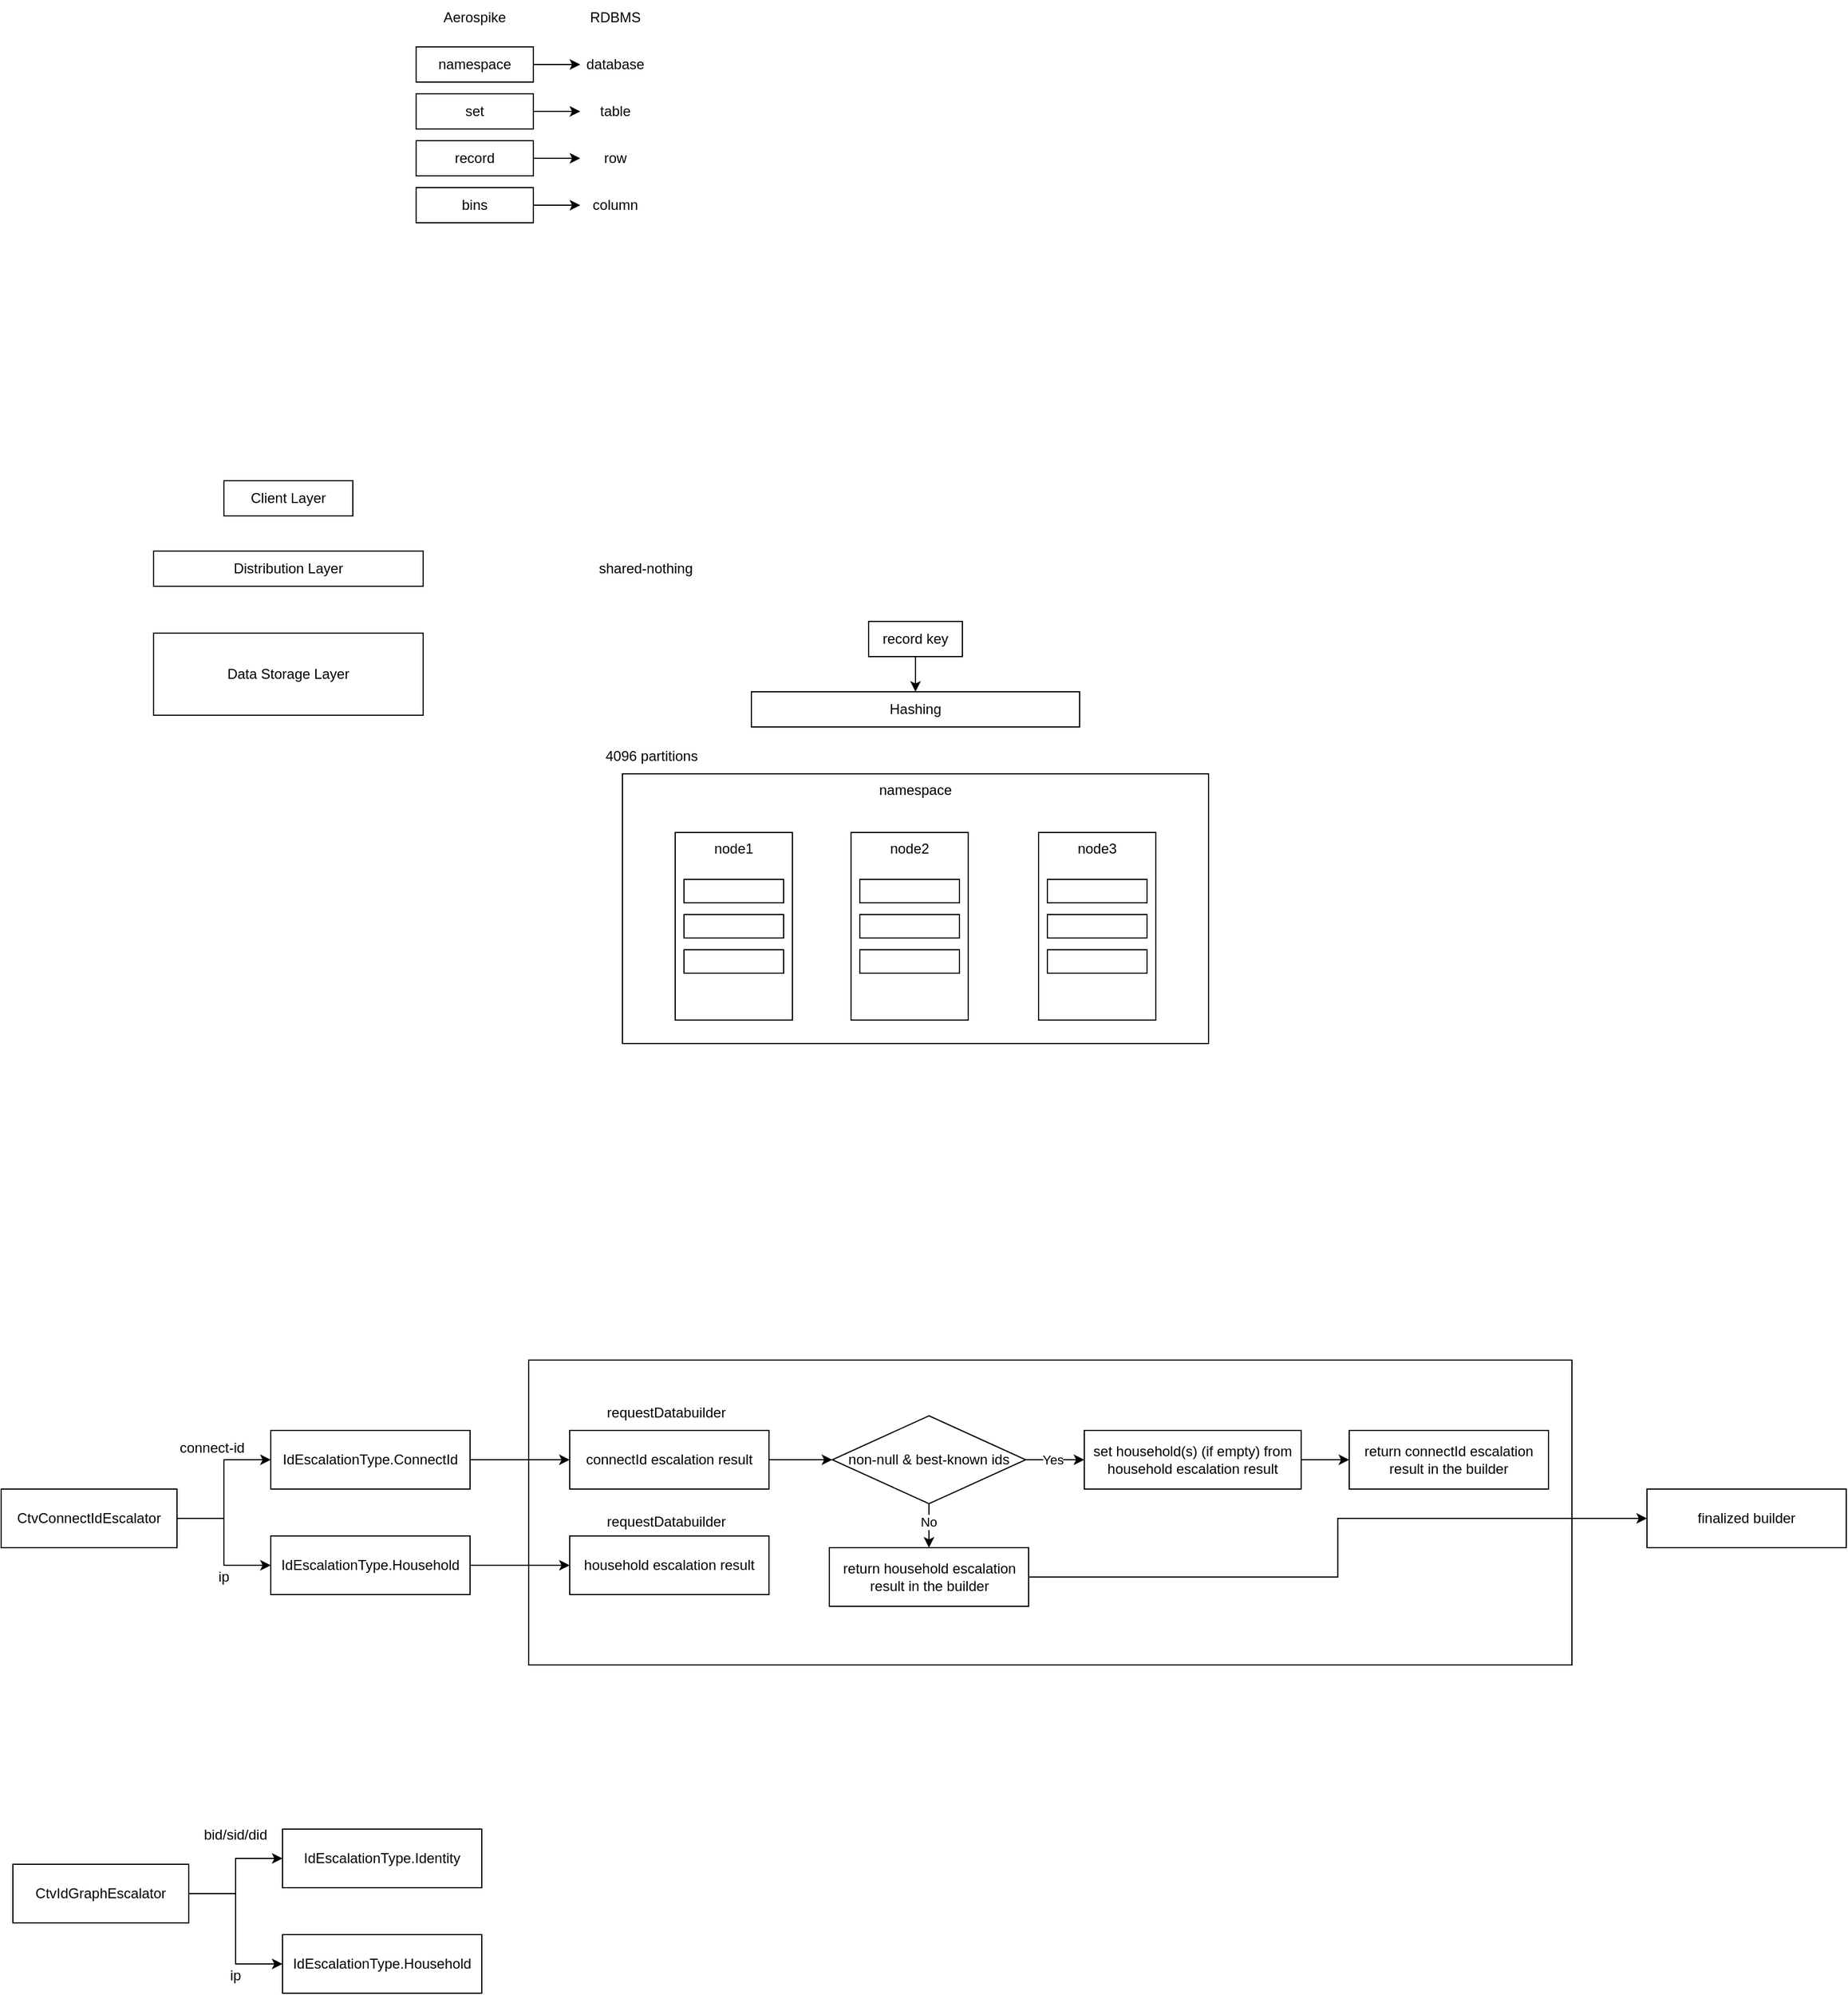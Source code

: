 <mxfile version="21.3.2" type="github">
  <diagram id="VIpjSEnUZEiX52YUSfE2" name="Page-1">
    <mxGraphModel dx="1134" dy="651" grid="1" gridSize="10" guides="1" tooltips="1" connect="1" arrows="1" fold="1" page="1" pageScale="1" pageWidth="827" pageHeight="1169" math="0" shadow="0">
      <root>
        <mxCell id="0" />
        <mxCell id="1" parent="0" />
        <mxCell id="MGh70abkI_4qFTSz2NJ7-25" value="" style="rounded=0;whiteSpace=wrap;html=1;" vertex="1" parent="1">
          <mxGeometry x="510" y="1200" width="890" height="260" as="geometry" />
        </mxCell>
        <mxCell id="bckiXvsHs1R6UZ2XOKhw-12" value="namespace" style="rounded=0;whiteSpace=wrap;html=1;verticalAlign=top;" parent="1" vertex="1">
          <mxGeometry x="590" y="700" width="500" height="230" as="geometry" />
        </mxCell>
        <mxCell id="nH_mzc4stf_3LNQXeq6N-1" value="Client Layer" style="rounded=0;whiteSpace=wrap;html=1;" parent="1" vertex="1">
          <mxGeometry x="250" y="450" width="110" height="30" as="geometry" />
        </mxCell>
        <mxCell id="nH_mzc4stf_3LNQXeq6N-2" value="Distribution Layer" style="rounded=0;whiteSpace=wrap;html=1;" parent="1" vertex="1">
          <mxGeometry x="190" y="510" width="230" height="30" as="geometry" />
        </mxCell>
        <mxCell id="nH_mzc4stf_3LNQXeq6N-3" value="Data Storage Layer" style="rounded=0;whiteSpace=wrap;html=1;" parent="1" vertex="1">
          <mxGeometry x="190" y="580" width="230" height="70" as="geometry" />
        </mxCell>
        <mxCell id="nH_mzc4stf_3LNQXeq6N-9" value="" style="edgeStyle=orthogonalEdgeStyle;rounded=0;orthogonalLoop=1;jettySize=auto;html=1;" parent="1" source="nH_mzc4stf_3LNQXeq6N-4" target="nH_mzc4stf_3LNQXeq6N-8" edge="1">
          <mxGeometry relative="1" as="geometry" />
        </mxCell>
        <mxCell id="nH_mzc4stf_3LNQXeq6N-4" value="namespace" style="rounded=0;whiteSpace=wrap;html=1;" parent="1" vertex="1">
          <mxGeometry x="414" y="80" width="100" height="30" as="geometry" />
        </mxCell>
        <mxCell id="nH_mzc4stf_3LNQXeq6N-11" style="edgeStyle=orthogonalEdgeStyle;rounded=0;orthogonalLoop=1;jettySize=auto;html=1;entryX=0;entryY=0.5;entryDx=0;entryDy=0;" parent="1" source="nH_mzc4stf_3LNQXeq6N-5" target="nH_mzc4stf_3LNQXeq6N-7" edge="1">
          <mxGeometry relative="1" as="geometry" />
        </mxCell>
        <mxCell id="nH_mzc4stf_3LNQXeq6N-5" value="set" style="rounded=0;whiteSpace=wrap;html=1;" parent="1" vertex="1">
          <mxGeometry x="414" y="120" width="100" height="30" as="geometry" />
        </mxCell>
        <mxCell id="nH_mzc4stf_3LNQXeq6N-13" style="edgeStyle=orthogonalEdgeStyle;rounded=0;orthogonalLoop=1;jettySize=auto;html=1;entryX=0;entryY=0.5;entryDx=0;entryDy=0;" parent="1" source="nH_mzc4stf_3LNQXeq6N-6" target="nH_mzc4stf_3LNQXeq6N-12" edge="1">
          <mxGeometry relative="1" as="geometry" />
        </mxCell>
        <mxCell id="nH_mzc4stf_3LNQXeq6N-6" value="record" style="rounded=0;whiteSpace=wrap;html=1;" parent="1" vertex="1">
          <mxGeometry x="414" y="160" width="100" height="30" as="geometry" />
        </mxCell>
        <mxCell id="nH_mzc4stf_3LNQXeq6N-7" value="table" style="text;html=1;strokeColor=none;fillColor=none;align=center;verticalAlign=middle;whiteSpace=wrap;rounded=0;" parent="1" vertex="1">
          <mxGeometry x="554" y="120" width="60" height="30" as="geometry" />
        </mxCell>
        <mxCell id="nH_mzc4stf_3LNQXeq6N-8" value="database" style="text;html=1;strokeColor=none;fillColor=none;align=center;verticalAlign=middle;whiteSpace=wrap;rounded=0;" parent="1" vertex="1">
          <mxGeometry x="554" y="80" width="60" height="30" as="geometry" />
        </mxCell>
        <mxCell id="nH_mzc4stf_3LNQXeq6N-12" value="row" style="text;html=1;strokeColor=none;fillColor=none;align=center;verticalAlign=middle;whiteSpace=wrap;rounded=0;" parent="1" vertex="1">
          <mxGeometry x="554" y="160" width="60" height="30" as="geometry" />
        </mxCell>
        <mxCell id="nH_mzc4stf_3LNQXeq6N-16" style="edgeStyle=orthogonalEdgeStyle;rounded=0;orthogonalLoop=1;jettySize=auto;html=1;" parent="1" source="nH_mzc4stf_3LNQXeq6N-14" target="nH_mzc4stf_3LNQXeq6N-15" edge="1">
          <mxGeometry relative="1" as="geometry" />
        </mxCell>
        <mxCell id="nH_mzc4stf_3LNQXeq6N-14" value="bins" style="rounded=0;whiteSpace=wrap;html=1;" parent="1" vertex="1">
          <mxGeometry x="414" y="200" width="100" height="30" as="geometry" />
        </mxCell>
        <mxCell id="nH_mzc4stf_3LNQXeq6N-15" value="column" style="text;html=1;strokeColor=none;fillColor=none;align=center;verticalAlign=middle;whiteSpace=wrap;rounded=0;" parent="1" vertex="1">
          <mxGeometry x="554" y="200" width="60" height="30" as="geometry" />
        </mxCell>
        <mxCell id="nH_mzc4stf_3LNQXeq6N-17" value="RDBMS" style="text;html=1;strokeColor=none;fillColor=none;align=center;verticalAlign=middle;whiteSpace=wrap;rounded=0;" parent="1" vertex="1">
          <mxGeometry x="554" y="40" width="60" height="30" as="geometry" />
        </mxCell>
        <mxCell id="nH_mzc4stf_3LNQXeq6N-18" value="Aerospike" style="text;html=1;strokeColor=none;fillColor=none;align=center;verticalAlign=middle;whiteSpace=wrap;rounded=0;" parent="1" vertex="1">
          <mxGeometry x="434" y="40" width="60" height="30" as="geometry" />
        </mxCell>
        <mxCell id="bckiXvsHs1R6UZ2XOKhw-2" value="shared-nothing" style="text;html=1;strokeColor=none;fillColor=none;align=center;verticalAlign=middle;whiteSpace=wrap;rounded=0;" parent="1" vertex="1">
          <mxGeometry x="560" y="510" width="100" height="30" as="geometry" />
        </mxCell>
        <mxCell id="bckiXvsHs1R6UZ2XOKhw-3" value="node1" style="rounded=0;whiteSpace=wrap;html=1;verticalAlign=top;" parent="1" vertex="1">
          <mxGeometry x="635" y="750" width="100" height="160" as="geometry" />
        </mxCell>
        <mxCell id="bckiXvsHs1R6UZ2XOKhw-7" value="node2" style="rounded=0;whiteSpace=wrap;html=1;verticalAlign=top;" parent="1" vertex="1">
          <mxGeometry x="785" y="750" width="100" height="160" as="geometry" />
        </mxCell>
        <mxCell id="bckiXvsHs1R6UZ2XOKhw-8" value="node3" style="rounded=0;whiteSpace=wrap;html=1;verticalAlign=top;" parent="1" vertex="1">
          <mxGeometry x="945" y="750" width="100" height="160" as="geometry" />
        </mxCell>
        <mxCell id="bckiXvsHs1R6UZ2XOKhw-11" value="" style="edgeStyle=orthogonalEdgeStyle;rounded=0;orthogonalLoop=1;jettySize=auto;html=1;" parent="1" source="bckiXvsHs1R6UZ2XOKhw-9" target="bckiXvsHs1R6UZ2XOKhw-10" edge="1">
          <mxGeometry relative="1" as="geometry" />
        </mxCell>
        <mxCell id="bckiXvsHs1R6UZ2XOKhw-9" value="record key" style="rounded=0;whiteSpace=wrap;html=1;" parent="1" vertex="1">
          <mxGeometry x="800" y="570" width="80" height="30" as="geometry" />
        </mxCell>
        <mxCell id="bckiXvsHs1R6UZ2XOKhw-10" value="Hashing" style="rounded=0;whiteSpace=wrap;html=1;" parent="1" vertex="1">
          <mxGeometry x="700" y="630" width="280" height="30" as="geometry" />
        </mxCell>
        <mxCell id="bckiXvsHs1R6UZ2XOKhw-25" value="" style="rounded=0;whiteSpace=wrap;html=1;verticalAlign=middle;" parent="1" vertex="1">
          <mxGeometry x="642.5" y="790" width="85" height="20" as="geometry" />
        </mxCell>
        <mxCell id="bckiXvsHs1R6UZ2XOKhw-26" value="" style="rounded=0;whiteSpace=wrap;html=1;verticalAlign=middle;" parent="1" vertex="1">
          <mxGeometry x="642.5" y="820" width="85" height="20" as="geometry" />
        </mxCell>
        <mxCell id="bckiXvsHs1R6UZ2XOKhw-27" value="" style="rounded=0;whiteSpace=wrap;html=1;verticalAlign=middle;" parent="1" vertex="1">
          <mxGeometry x="642.5" y="850" width="85" height="20" as="geometry" />
        </mxCell>
        <mxCell id="bckiXvsHs1R6UZ2XOKhw-28" value="" style="rounded=0;whiteSpace=wrap;html=1;verticalAlign=middle;" parent="1" vertex="1">
          <mxGeometry x="792.5" y="790" width="85" height="20" as="geometry" />
        </mxCell>
        <mxCell id="bckiXvsHs1R6UZ2XOKhw-29" value="" style="rounded=0;whiteSpace=wrap;html=1;verticalAlign=middle;" parent="1" vertex="1">
          <mxGeometry x="792.5" y="820" width="85" height="20" as="geometry" />
        </mxCell>
        <mxCell id="bckiXvsHs1R6UZ2XOKhw-30" value="" style="rounded=0;whiteSpace=wrap;html=1;verticalAlign=middle;" parent="1" vertex="1">
          <mxGeometry x="792.5" y="850" width="85" height="20" as="geometry" />
        </mxCell>
        <mxCell id="bckiXvsHs1R6UZ2XOKhw-34" value="" style="rounded=0;whiteSpace=wrap;html=1;verticalAlign=middle;" parent="1" vertex="1">
          <mxGeometry x="952.5" y="790" width="85" height="20" as="geometry" />
        </mxCell>
        <mxCell id="bckiXvsHs1R6UZ2XOKhw-35" value="" style="rounded=0;whiteSpace=wrap;html=1;verticalAlign=middle;" parent="1" vertex="1">
          <mxGeometry x="952.5" y="820" width="85" height="20" as="geometry" />
        </mxCell>
        <mxCell id="bckiXvsHs1R6UZ2XOKhw-36" value="" style="rounded=0;whiteSpace=wrap;html=1;verticalAlign=middle;" parent="1" vertex="1">
          <mxGeometry x="952.5" y="850" width="85" height="20" as="geometry" />
        </mxCell>
        <mxCell id="bckiXvsHs1R6UZ2XOKhw-37" value="4096 partitions" style="text;html=1;strokeColor=none;fillColor=none;align=center;verticalAlign=middle;whiteSpace=wrap;rounded=0;" parent="1" vertex="1">
          <mxGeometry x="560" y="670" width="110" height="30" as="geometry" />
        </mxCell>
        <mxCell id="MGh70abkI_4qFTSz2NJ7-10" style="edgeStyle=orthogonalEdgeStyle;rounded=0;orthogonalLoop=1;jettySize=auto;html=1;entryX=0;entryY=0.5;entryDx=0;entryDy=0;" edge="1" parent="1" source="MGh70abkI_4qFTSz2NJ7-1" target="MGh70abkI_4qFTSz2NJ7-3">
          <mxGeometry relative="1" as="geometry" />
        </mxCell>
        <mxCell id="MGh70abkI_4qFTSz2NJ7-11" style="edgeStyle=orthogonalEdgeStyle;rounded=0;orthogonalLoop=1;jettySize=auto;html=1;entryX=0;entryY=0.5;entryDx=0;entryDy=0;" edge="1" parent="1" source="MGh70abkI_4qFTSz2NJ7-1" target="MGh70abkI_4qFTSz2NJ7-7">
          <mxGeometry relative="1" as="geometry" />
        </mxCell>
        <mxCell id="MGh70abkI_4qFTSz2NJ7-1" value="CtvConnectIdEscalator" style="rounded=0;whiteSpace=wrap;html=1;" vertex="1" parent="1">
          <mxGeometry x="60" y="1310" width="150" height="50" as="geometry" />
        </mxCell>
        <mxCell id="MGh70abkI_4qFTSz2NJ7-19" style="edgeStyle=orthogonalEdgeStyle;rounded=0;orthogonalLoop=1;jettySize=auto;html=1;entryX=0;entryY=0.5;entryDx=0;entryDy=0;" edge="1" parent="1" source="MGh70abkI_4qFTSz2NJ7-2" target="MGh70abkI_4qFTSz2NJ7-8">
          <mxGeometry relative="1" as="geometry" />
        </mxCell>
        <mxCell id="MGh70abkI_4qFTSz2NJ7-20" style="edgeStyle=orthogonalEdgeStyle;rounded=0;orthogonalLoop=1;jettySize=auto;html=1;entryX=0;entryY=0.5;entryDx=0;entryDy=0;" edge="1" parent="1" source="MGh70abkI_4qFTSz2NJ7-2" target="MGh70abkI_4qFTSz2NJ7-9">
          <mxGeometry relative="1" as="geometry" />
        </mxCell>
        <mxCell id="MGh70abkI_4qFTSz2NJ7-2" value="CtvIdGraphEscalator" style="rounded=0;whiteSpace=wrap;html=1;" vertex="1" parent="1">
          <mxGeometry x="70" y="1630" width="150" height="50" as="geometry" />
        </mxCell>
        <mxCell id="MGh70abkI_4qFTSz2NJ7-14" value="" style="edgeStyle=orthogonalEdgeStyle;rounded=0;orthogonalLoop=1;jettySize=auto;html=1;" edge="1" parent="1" source="MGh70abkI_4qFTSz2NJ7-3" target="MGh70abkI_4qFTSz2NJ7-12">
          <mxGeometry relative="1" as="geometry" />
        </mxCell>
        <mxCell id="MGh70abkI_4qFTSz2NJ7-3" value="IdEscalationType.ConnectId" style="rounded=0;whiteSpace=wrap;html=1;" vertex="1" parent="1">
          <mxGeometry x="290" y="1260" width="170" height="50" as="geometry" />
        </mxCell>
        <mxCell id="MGh70abkI_4qFTSz2NJ7-15" value="" style="edgeStyle=orthogonalEdgeStyle;rounded=0;orthogonalLoop=1;jettySize=auto;html=1;" edge="1" parent="1" source="MGh70abkI_4qFTSz2NJ7-7" target="MGh70abkI_4qFTSz2NJ7-13">
          <mxGeometry relative="1" as="geometry" />
        </mxCell>
        <mxCell id="MGh70abkI_4qFTSz2NJ7-7" value="IdEscalationType.Household" style="rounded=0;whiteSpace=wrap;html=1;" vertex="1" parent="1">
          <mxGeometry x="290" y="1350" width="170" height="50" as="geometry" />
        </mxCell>
        <mxCell id="MGh70abkI_4qFTSz2NJ7-8" value="IdEscalationType.Identity" style="rounded=0;whiteSpace=wrap;html=1;" vertex="1" parent="1">
          <mxGeometry x="300" y="1600" width="170" height="50" as="geometry" />
        </mxCell>
        <mxCell id="MGh70abkI_4qFTSz2NJ7-9" value="IdEscalationType.Household" style="rounded=0;whiteSpace=wrap;html=1;" vertex="1" parent="1">
          <mxGeometry x="300" y="1690" width="170" height="50" as="geometry" />
        </mxCell>
        <mxCell id="MGh70abkI_4qFTSz2NJ7-26" style="edgeStyle=orthogonalEdgeStyle;rounded=0;orthogonalLoop=1;jettySize=auto;html=1;entryX=0;entryY=0.5;entryDx=0;entryDy=0;" edge="1" parent="1" source="MGh70abkI_4qFTSz2NJ7-12" target="MGh70abkI_4qFTSz2NJ7-23">
          <mxGeometry relative="1" as="geometry" />
        </mxCell>
        <mxCell id="MGh70abkI_4qFTSz2NJ7-12" value="connectId escalation result" style="rounded=0;whiteSpace=wrap;html=1;" vertex="1" parent="1">
          <mxGeometry x="545" y="1260" width="170" height="50" as="geometry" />
        </mxCell>
        <mxCell id="MGh70abkI_4qFTSz2NJ7-13" value="household escalation result" style="rounded=0;whiteSpace=wrap;html=1;" vertex="1" parent="1">
          <mxGeometry x="545" y="1350" width="170" height="50" as="geometry" />
        </mxCell>
        <mxCell id="MGh70abkI_4qFTSz2NJ7-16" value="connect-id" style="text;html=1;strokeColor=none;fillColor=none;align=center;verticalAlign=middle;whiteSpace=wrap;rounded=0;" vertex="1" parent="1">
          <mxGeometry x="210" y="1260" width="60" height="30" as="geometry" />
        </mxCell>
        <mxCell id="MGh70abkI_4qFTSz2NJ7-17" value="ip" style="text;html=1;strokeColor=none;fillColor=none;align=center;verticalAlign=middle;whiteSpace=wrap;rounded=0;" vertex="1" parent="1">
          <mxGeometry x="220" y="1370" width="60" height="30" as="geometry" />
        </mxCell>
        <mxCell id="MGh70abkI_4qFTSz2NJ7-18" value="bid/sid/did" style="text;html=1;strokeColor=none;fillColor=none;align=center;verticalAlign=middle;whiteSpace=wrap;rounded=0;" vertex="1" parent="1">
          <mxGeometry x="230" y="1590" width="60" height="30" as="geometry" />
        </mxCell>
        <mxCell id="MGh70abkI_4qFTSz2NJ7-21" value="ip" style="text;html=1;strokeColor=none;fillColor=none;align=center;verticalAlign=middle;whiteSpace=wrap;rounded=0;" vertex="1" parent="1">
          <mxGeometry x="230" y="1710" width="60" height="30" as="geometry" />
        </mxCell>
        <mxCell id="MGh70abkI_4qFTSz2NJ7-22" value="finalized builder" style="rounded=0;whiteSpace=wrap;html=1;" vertex="1" parent="1">
          <mxGeometry x="1464" y="1310" width="170" height="50" as="geometry" />
        </mxCell>
        <mxCell id="MGh70abkI_4qFTSz2NJ7-29" value="" style="edgeStyle=orthogonalEdgeStyle;rounded=0;orthogonalLoop=1;jettySize=auto;html=1;" edge="1" parent="1" source="MGh70abkI_4qFTSz2NJ7-23" target="MGh70abkI_4qFTSz2NJ7-28">
          <mxGeometry relative="1" as="geometry" />
        </mxCell>
        <mxCell id="MGh70abkI_4qFTSz2NJ7-30" value="Yes" style="edgeLabel;html=1;align=center;verticalAlign=middle;resizable=0;points=[];" vertex="1" connectable="0" parent="MGh70abkI_4qFTSz2NJ7-29">
          <mxGeometry x="0.015" y="1" relative="1" as="geometry">
            <mxPoint x="-3" y="1" as="offset" />
          </mxGeometry>
        </mxCell>
        <mxCell id="MGh70abkI_4qFTSz2NJ7-32" value="" style="edgeStyle=orthogonalEdgeStyle;rounded=0;orthogonalLoop=1;jettySize=auto;html=1;" edge="1" parent="1" source="MGh70abkI_4qFTSz2NJ7-23" target="MGh70abkI_4qFTSz2NJ7-31">
          <mxGeometry relative="1" as="geometry" />
        </mxCell>
        <mxCell id="MGh70abkI_4qFTSz2NJ7-33" value="No" style="edgeLabel;html=1;align=center;verticalAlign=middle;resizable=0;points=[];" vertex="1" connectable="0" parent="MGh70abkI_4qFTSz2NJ7-32">
          <mxGeometry x="-0.286" y="-1" relative="1" as="geometry">
            <mxPoint as="offset" />
          </mxGeometry>
        </mxCell>
        <mxCell id="MGh70abkI_4qFTSz2NJ7-23" value="non-null &amp;amp; best-known ids" style="rhombus;whiteSpace=wrap;html=1;" vertex="1" parent="1">
          <mxGeometry x="769" y="1247.5" width="165" height="75" as="geometry" />
        </mxCell>
        <mxCell id="MGh70abkI_4qFTSz2NJ7-44" value="" style="edgeStyle=orthogonalEdgeStyle;rounded=0;orthogonalLoop=1;jettySize=auto;html=1;" edge="1" parent="1" source="MGh70abkI_4qFTSz2NJ7-28" target="MGh70abkI_4qFTSz2NJ7-37">
          <mxGeometry relative="1" as="geometry" />
        </mxCell>
        <mxCell id="MGh70abkI_4qFTSz2NJ7-28" value="set household(s) (if empty) from household escalation result" style="rounded=0;whiteSpace=wrap;html=1;" vertex="1" parent="1">
          <mxGeometry x="984" y="1260" width="185" height="50" as="geometry" />
        </mxCell>
        <mxCell id="MGh70abkI_4qFTSz2NJ7-36" style="edgeStyle=orthogonalEdgeStyle;rounded=0;orthogonalLoop=1;jettySize=auto;html=1;" edge="1" parent="1" source="MGh70abkI_4qFTSz2NJ7-31" target="MGh70abkI_4qFTSz2NJ7-22">
          <mxGeometry relative="1" as="geometry" />
        </mxCell>
        <mxCell id="MGh70abkI_4qFTSz2NJ7-31" value="return household escalation result in the builder" style="rounded=0;whiteSpace=wrap;html=1;" vertex="1" parent="1">
          <mxGeometry x="766.5" y="1360" width="170" height="50" as="geometry" />
        </mxCell>
        <mxCell id="MGh70abkI_4qFTSz2NJ7-37" value="return connectId&amp;nbsp;escalation result in the builder" style="rounded=0;whiteSpace=wrap;html=1;" vertex="1" parent="1">
          <mxGeometry x="1210" y="1260" width="170" height="50" as="geometry" />
        </mxCell>
        <mxCell id="MGh70abkI_4qFTSz2NJ7-41" value="requestDatabuilder" style="text;html=1;strokeColor=none;fillColor=none;align=center;verticalAlign=middle;whiteSpace=wrap;rounded=0;" vertex="1" parent="1">
          <mxGeometry x="565" y="1230" width="125" height="30" as="geometry" />
        </mxCell>
        <mxCell id="MGh70abkI_4qFTSz2NJ7-43" value="requestDatabuilder" style="text;html=1;strokeColor=none;fillColor=none;align=center;verticalAlign=middle;whiteSpace=wrap;rounded=0;" vertex="1" parent="1">
          <mxGeometry x="565" y="1322.5" width="125" height="30" as="geometry" />
        </mxCell>
      </root>
    </mxGraphModel>
  </diagram>
</mxfile>
